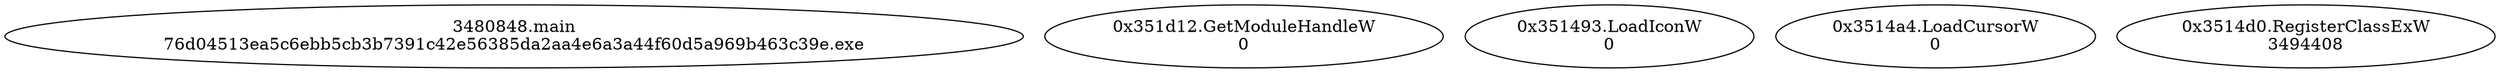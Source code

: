 // Global SCDG with merge call
digraph {
	0 [label="3480848.main
76d04513ea5c6ebb5cb3b7391c42e56385da2aa4e6a3a44f60d5a969b463c39e.exe"]
	1 [label="0x351d12.GetModuleHandleW
0"]
	2 [label="0x351493.LoadIconW
0
"]
	3 [label="0x3514a4.LoadCursorW
0
"]
	4 [label="0x3514d0.RegisterClassExW
3494408"]
}
